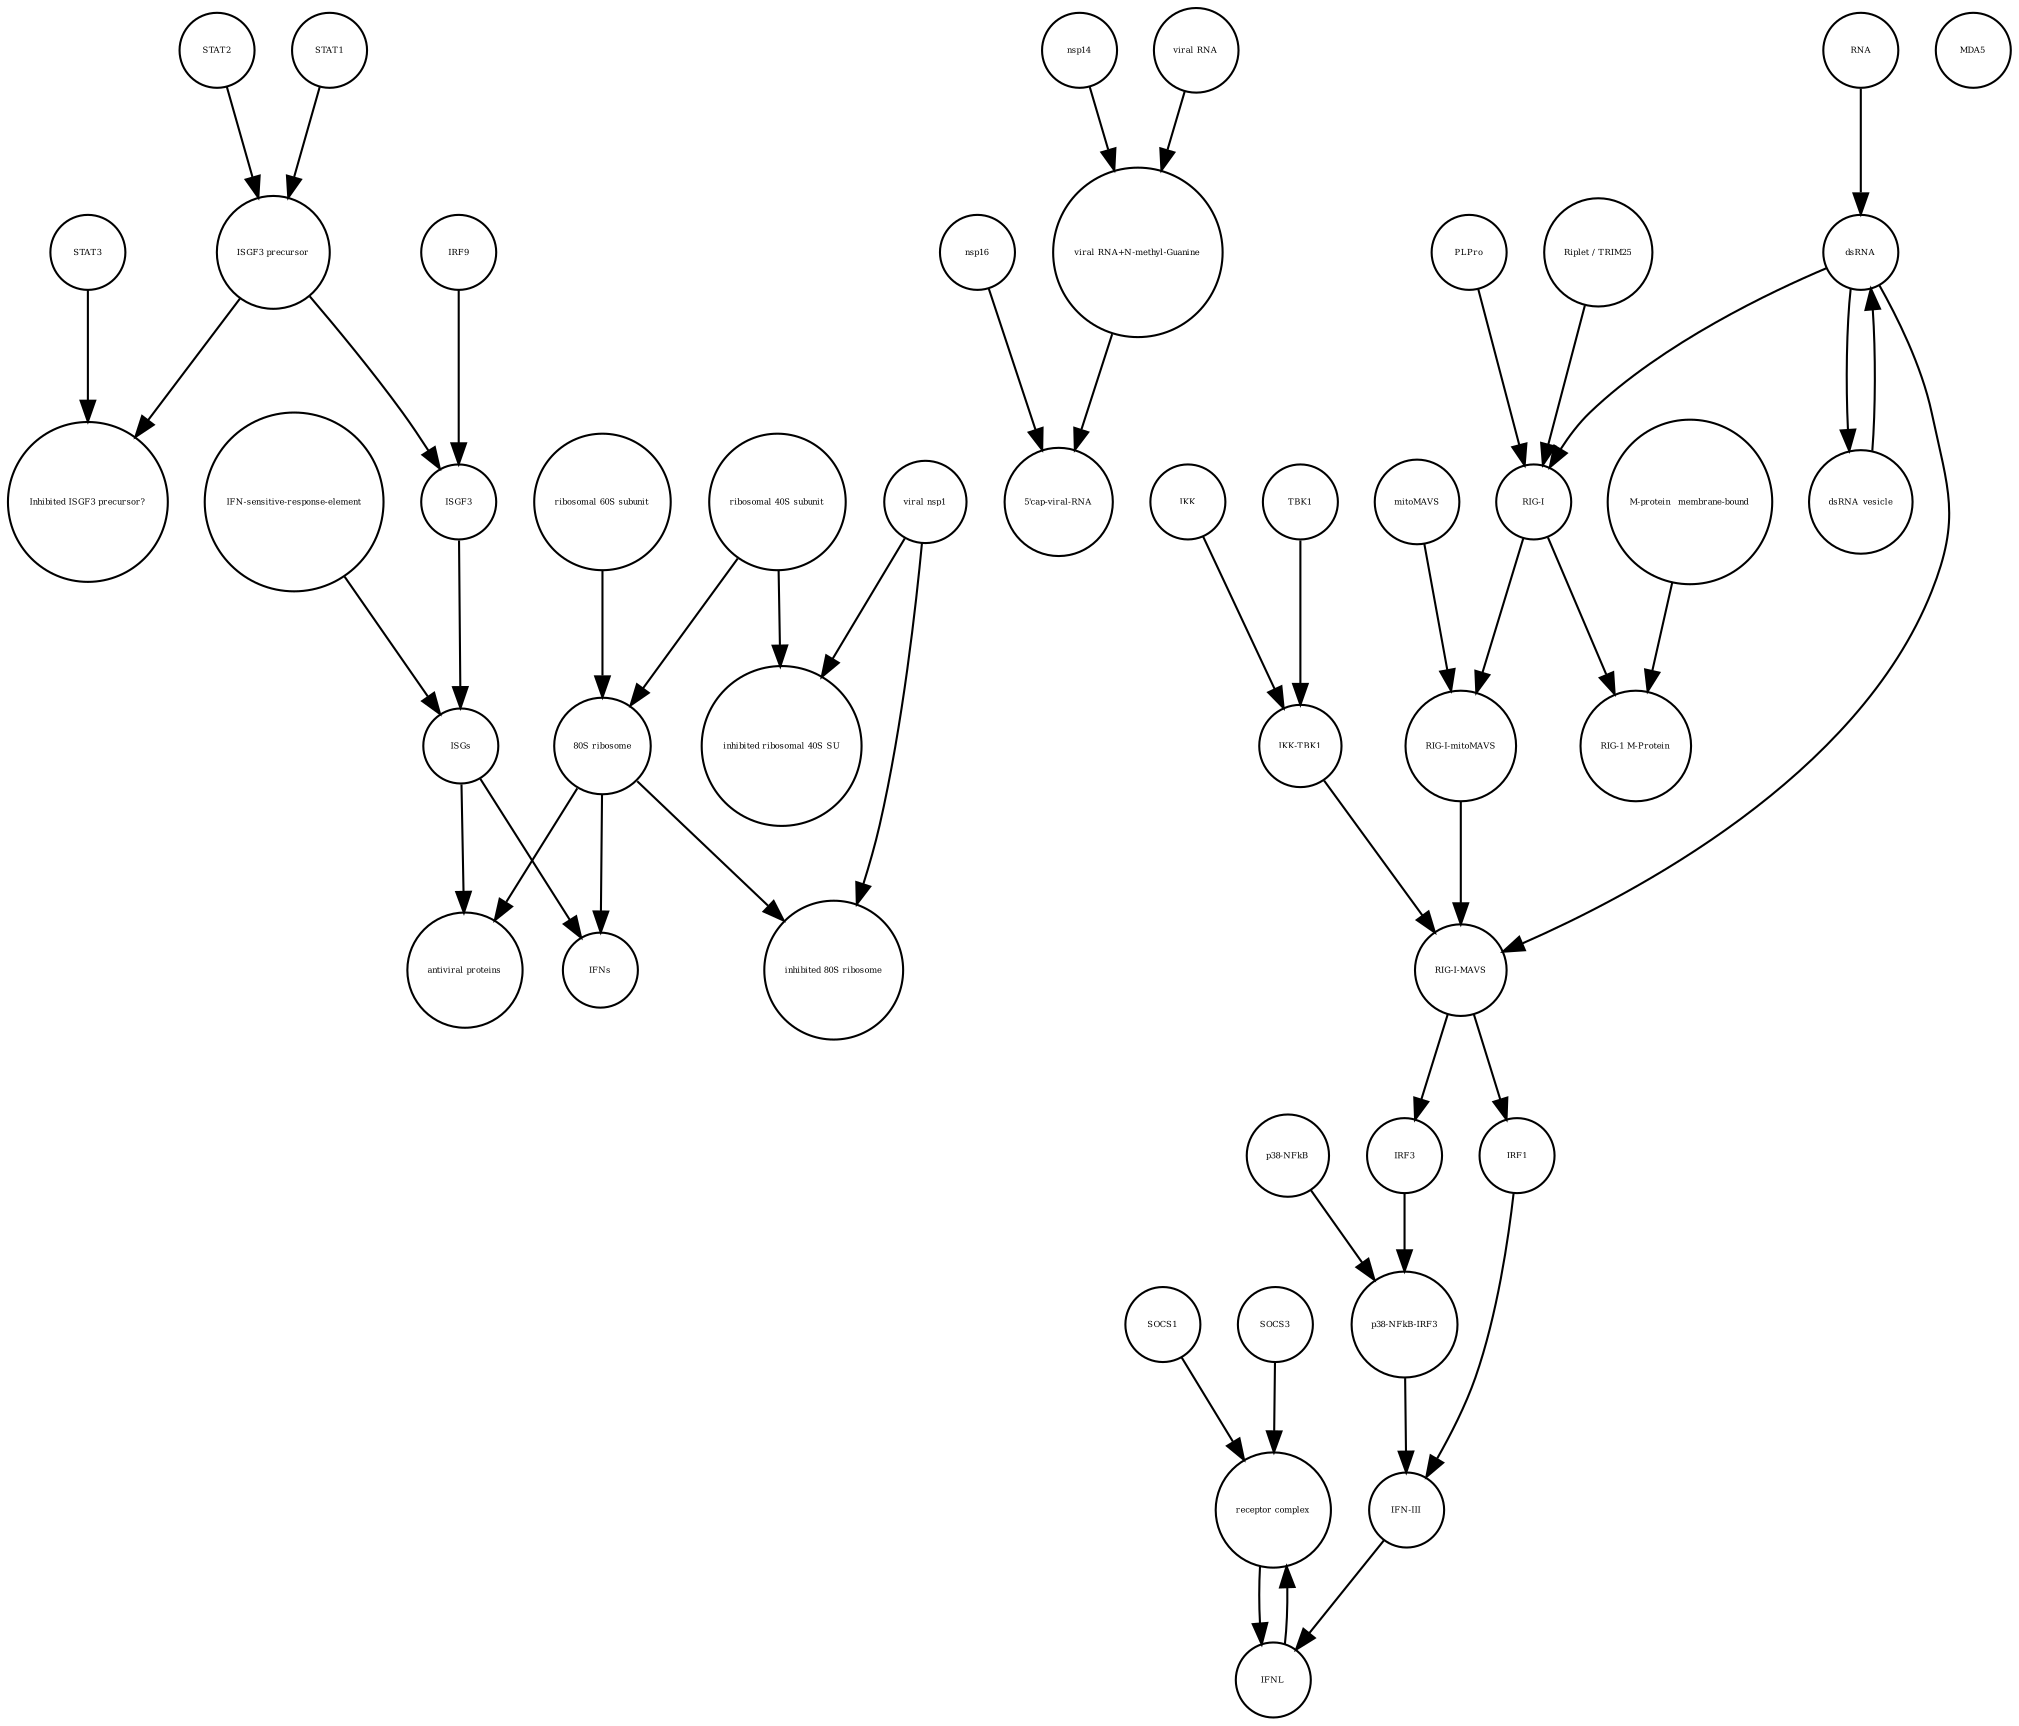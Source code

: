strict digraph  {
"ISGF3 precursor" [annotation="", bipartite=0, cls=complex, fontsize=4, label="ISGF3 precursor", shape=circle];
"viral RNA+N-methyl-Guanine" [annotation="", bipartite=0, cls="nucleic acid feature", fontsize=4, label="viral RNA+N-methyl-Guanine", shape=circle];
"Inhibited ISGF3 precursor?" [annotation="", bipartite=0, cls=complex, fontsize=4, label="Inhibited ISGF3 precursor?", shape=circle];
SOCS1 [annotation="", bipartite=0, cls=macromolecule, fontsize=4, label=SOCS1, shape=circle];
mitoMAVS [annotation="", bipartite=0, cls=macromolecule, fontsize=4, label=mitoMAVS, shape=circle];
IFNs [annotation="", bipartite=0, cls=macromolecule, fontsize=4, label=IFNs, shape=circle];
"antiviral proteins" [annotation="", bipartite=0, cls=macromolecule, fontsize=4, label="antiviral proteins", shape=circle];
IFNL [annotation="", bipartite=0, cls=macromolecule, fontsize=4, label=IFNL, shape=circle];
STAT2 [annotation="", bipartite=0, cls=macromolecule, fontsize=4, label=STAT2, shape=circle];
IRF1 [annotation="", bipartite=0, cls=macromolecule, fontsize=4, label=IRF1, shape=circle];
nsp16 [annotation="", bipartite=0, cls=macromolecule, fontsize=4, label=nsp16, shape=circle];
PLPro [annotation="", bipartite=0, cls=macromolecule, fontsize=4, label=PLPro, shape=circle];
"5'cap-viral-RNA" [annotation="", bipartite=0, cls="nucleic acid feature", fontsize=4, label="5'cap-viral-RNA", shape=circle];
SOCS3 [annotation="", bipartite=0, cls=macromolecule, fontsize=4, label=SOCS3, shape=circle];
dsRNA_vesicle [annotation="", bipartite=0, cls="nucleic acid feature", fontsize=4, label=dsRNA_vesicle, shape=circle];
"IKK-TBK1" [annotation="", bipartite=0, cls=complex, fontsize=4, label="IKK-TBK1", shape=circle];
"RIG-1 M-Protein" [annotation="", bipartite=0, cls=complex, fontsize=4, label="RIG-1 M-Protein", shape=circle];
"receptor complex" [annotation="", bipartite=0, cls=complex, fontsize=4, label="receptor complex", shape=circle];
IRF3 [annotation="", bipartite=0, cls=macromolecule, fontsize=4, label=IRF3, shape=circle];
nsp14 [annotation="", bipartite=0, cls=macromolecule, fontsize=4, label=nsp14, shape=circle];
"IFN-III" [annotation="", bipartite=0, cls=macromolecule, fontsize=4, label="IFN-III", shape=circle];
"Riplet / TRIM25" [annotation="", bipartite=0, cls=macromolecule, fontsize=4, label="Riplet / TRIM25", shape=circle];
ISGs [annotation="", bipartite=0, cls="nucleic acid feature", fontsize=4, label=ISGs, shape=circle];
"viral RNA" [annotation="", bipartite=0, cls="nucleic acid feature", fontsize=4, label="viral RNA", shape=circle];
IKK [annotation="", bipartite=0, cls=macromolecule, fontsize=4, label=IKK, shape=circle];
"ribosomal 40S subunit" [annotation="", bipartite=0, cls=complex, fontsize=4, label="ribosomal 40S subunit", shape=circle];
MDA5 [annotation="", bipartite=0, cls=macromolecule, fontsize=4, label=MDA5, shape=circle];
"M-protein_ membrane-bound" [annotation="", bipartite=0, cls=macromolecule, fontsize=4, label="M-protein_ membrane-bound", shape=circle];
"p38-NFkB-IRF3" [annotation="", bipartite=0, cls=complex, fontsize=4, label="p38-NFkB-IRF3", shape=circle];
RNA [annotation="", bipartite=0, cls="nucleic acid feature", fontsize=4, label=RNA, shape=circle];
IRF9 [annotation="", bipartite=0, cls=macromolecule, fontsize=4, label=IRF9, shape=circle];
"RIG-I" [annotation="", bipartite=0, cls=macromolecule, fontsize=4, label="RIG-I", shape=circle];
"inhibited 80S ribosome" [annotation="", bipartite=0, cls=complex, fontsize=4, label="inhibited 80S ribosome", shape=circle];
"80S ribosome" [annotation="", bipartite=0, cls=complex, fontsize=4, label="80S ribosome", shape=circle];
"RIG-I-mitoMAVS" [annotation="", bipartite=0, cls=complex, fontsize=4, label="RIG-I-mitoMAVS", shape=circle];
TBK1 [annotation="", bipartite=0, cls=macromolecule, fontsize=4, label=TBK1, shape=circle];
"inhibited ribosomal 40S SU" [annotation="urn_miriam_doi_10.1101%2F2020.05.18.102467", bipartite=0, cls=complex, fontsize=4, label="inhibited ribosomal 40S SU", shape=circle];
"viral nsp1" [annotation="", bipartite=0, cls=macromolecule, fontsize=4, label="viral nsp1", shape=circle];
STAT3 [annotation="", bipartite=0, cls=macromolecule, fontsize=4, label=STAT3, shape=circle];
"ribosomal 60S subunit" [annotation="", bipartite=0, cls=complex, fontsize=4, label="ribosomal 60S subunit", shape=circle];
"IFN-sensitive-response-element" [annotation="", bipartite=0, cls="nucleic acid feature", fontsize=4, label="IFN-sensitive-response-element", shape=circle];
"p38-NFkB" [annotation="", bipartite=0, cls=complex, fontsize=4, label="p38-NFkB", shape=circle];
dsRNA [annotation="", bipartite=0, cls="nucleic acid feature", fontsize=4, label=dsRNA, shape=circle];
ISGF3 [annotation="", bipartite=0, cls=complex, fontsize=4, label=ISGF3, shape=circle];
STAT1 [annotation="", bipartite=0, cls=macromolecule, fontsize=4, label=STAT1, shape=circle];
"RIG-I-MAVS" [annotation="", bipartite=0, cls=complex, fontsize=4, label="RIG-I-MAVS", shape=circle];
"ISGF3 precursor" -> "Inhibited ISGF3 precursor?"  [annotation="", interaction_type=production];
"ISGF3 precursor" -> ISGF3  [annotation="", interaction_type=production];
"viral RNA+N-methyl-Guanine" -> "5'cap-viral-RNA"  [annotation="", interaction_type=production];
SOCS1 -> "receptor complex"  [annotation="", interaction_type=production];
mitoMAVS -> "RIG-I-mitoMAVS"  [annotation="", interaction_type=production];
IFNL -> "receptor complex"  [annotation="", interaction_type=stimulation];
STAT2 -> "ISGF3 precursor"  [annotation="", interaction_type=production];
IRF1 -> "IFN-III"  [annotation="", interaction_type=stimulation];
nsp16 -> "5'cap-viral-RNA"  [annotation="urn_miriam_doi_10.1016%2Fj.chom.2020.05.008", interaction_type=catalysis];
PLPro -> "RIG-I"  [annotation="", interaction_type=catalysis];
SOCS3 -> "receptor complex"  [annotation="", interaction_type=production];
dsRNA_vesicle -> dsRNA  [annotation="", interaction_type=production];
"IKK-TBK1" -> "RIG-I-MAVS"  [annotation="", interaction_type=production];
"receptor complex" -> IFNL  [annotation="", interaction_type=production];
IRF3 -> "p38-NFkB-IRF3"  [annotation="", interaction_type=production];
nsp14 -> "viral RNA+N-methyl-Guanine"  [annotation="", interaction_type=catalysis];
"IFN-III" -> IFNL  [annotation="", interaction_type=production];
"Riplet / TRIM25" -> "RIG-I"  [annotation="", interaction_type=catalysis];
ISGs -> "antiviral proteins"  [annotation="", interaction_type=production];
ISGs -> IFNs  [annotation="", interaction_type=production];
"viral RNA" -> "viral RNA+N-methyl-Guanine"  [annotation="", interaction_type=production];
IKK -> "IKK-TBK1"  [annotation="", interaction_type=production];
"ribosomal 40S subunit" -> "inhibited ribosomal 40S SU"  [annotation="", interaction_type=production];
"ribosomal 40S subunit" -> "80S ribosome"  [annotation="", interaction_type=production];
"M-protein_ membrane-bound" -> "RIG-1 M-Protein"  [annotation="", interaction_type=production];
"p38-NFkB-IRF3" -> "IFN-III"  [annotation="", interaction_type=stimulation];
RNA -> dsRNA  [annotation="", interaction_type=production];
IRF9 -> ISGF3  [annotation="", interaction_type=production];
"RIG-I" -> "RIG-1 M-Protein"  [annotation="", interaction_type=production];
"RIG-I" -> "RIG-I-mitoMAVS"  [annotation="", interaction_type=production];
"80S ribosome" -> "antiviral proteins"  [annotation="", interaction_type=catalysis];
"80S ribosome" -> "inhibited 80S ribosome"  [annotation="", interaction_type=production];
"80S ribosome" -> IFNs  [annotation="", interaction_type=catalysis];
"RIG-I-mitoMAVS" -> "RIG-I-MAVS"  [annotation="", interaction_type=production];
TBK1 -> "IKK-TBK1"  [annotation="", interaction_type=production];
"viral nsp1" -> "inhibited ribosomal 40S SU"  [annotation="", interaction_type=production];
"viral nsp1" -> "inhibited 80S ribosome"  [annotation="", interaction_type=production];
STAT3 -> "Inhibited ISGF3 precursor?"  [annotation="", interaction_type=production];
"ribosomal 60S subunit" -> "80S ribosome"  [annotation="", interaction_type=production];
"IFN-sensitive-response-element" -> ISGs  [annotation="", interaction_type=production];
"p38-NFkB" -> "p38-NFkB-IRF3"  [annotation="", interaction_type=production];
dsRNA -> dsRNA_vesicle  [annotation="", interaction_type=production];
dsRNA -> "RIG-I"  [annotation="", interaction_type="necessary stimulation"];
dsRNA -> "RIG-I-MAVS"  [annotation="", interaction_type="necessary stimulation"];
ISGF3 -> ISGs  [annotation="", interaction_type="necessary stimulation"];
STAT1 -> "ISGF3 precursor"  [annotation="", interaction_type=production];
"RIG-I-MAVS" -> IRF3  [annotation="", interaction_type=stimulation];
"RIG-I-MAVS" -> IRF1  [annotation="", interaction_type=catalysis];
}
